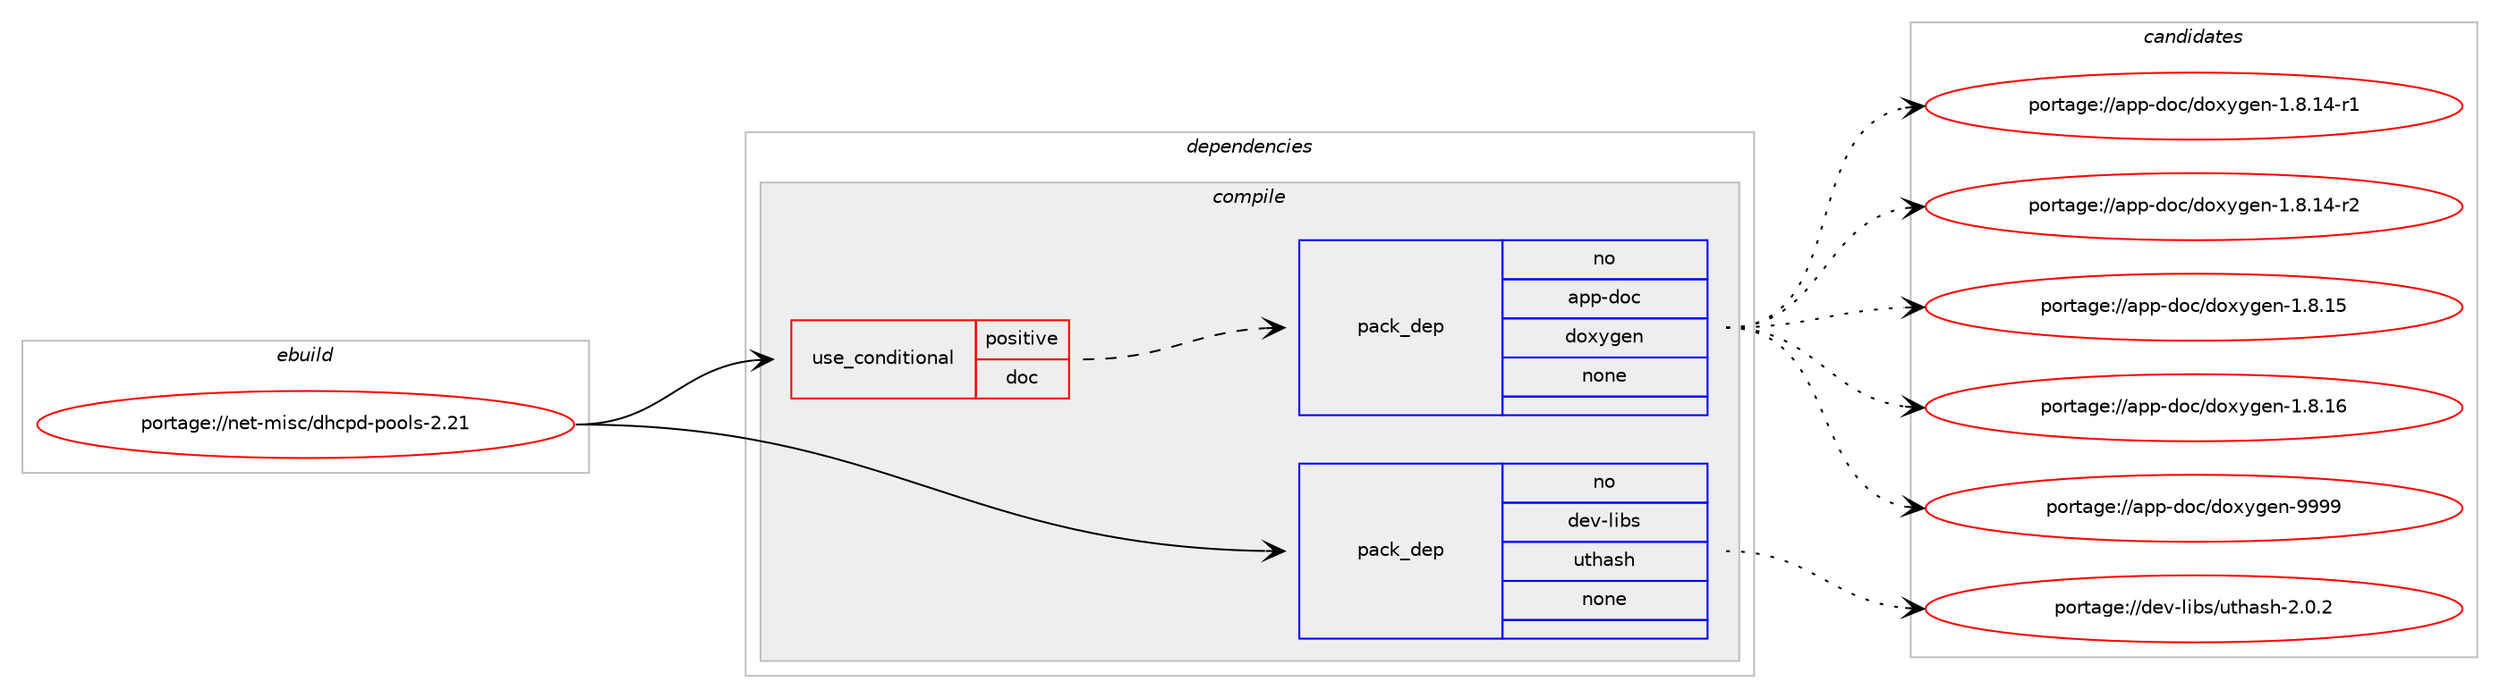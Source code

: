 digraph prolog {

# *************
# Graph options
# *************

newrank=true;
concentrate=true;
compound=true;
graph [rankdir=LR,fontname=Helvetica,fontsize=10,ranksep=1.5];#, ranksep=2.5, nodesep=0.2];
edge  [arrowhead=vee];
node  [fontname=Helvetica,fontsize=10];

# **********
# The ebuild
# **********

subgraph cluster_leftcol {
color=gray;
rank=same;
label=<<i>ebuild</i>>;
id [label="portage://net-misc/dhcpd-pools-2.21", color=red, width=4, href="../net-misc/dhcpd-pools-2.21.svg"];
}

# ****************
# The dependencies
# ****************

subgraph cluster_midcol {
color=gray;
label=<<i>dependencies</i>>;
subgraph cluster_compile {
fillcolor="#eeeeee";
style=filled;
label=<<i>compile</i>>;
subgraph cond91582 {
dependency365737 [label=<<TABLE BORDER="0" CELLBORDER="1" CELLSPACING="0" CELLPADDING="4"><TR><TD ROWSPAN="3" CELLPADDING="10">use_conditional</TD></TR><TR><TD>positive</TD></TR><TR><TD>doc</TD></TR></TABLE>>, shape=none, color=red];
subgraph pack268055 {
dependency365738 [label=<<TABLE BORDER="0" CELLBORDER="1" CELLSPACING="0" CELLPADDING="4" WIDTH="220"><TR><TD ROWSPAN="6" CELLPADDING="30">pack_dep</TD></TR><TR><TD WIDTH="110">no</TD></TR><TR><TD>app-doc</TD></TR><TR><TD>doxygen</TD></TR><TR><TD>none</TD></TR><TR><TD></TD></TR></TABLE>>, shape=none, color=blue];
}
dependency365737:e -> dependency365738:w [weight=20,style="dashed",arrowhead="vee"];
}
id:e -> dependency365737:w [weight=20,style="solid",arrowhead="vee"];
subgraph pack268056 {
dependency365739 [label=<<TABLE BORDER="0" CELLBORDER="1" CELLSPACING="0" CELLPADDING="4" WIDTH="220"><TR><TD ROWSPAN="6" CELLPADDING="30">pack_dep</TD></TR><TR><TD WIDTH="110">no</TD></TR><TR><TD>dev-libs</TD></TR><TR><TD>uthash</TD></TR><TR><TD>none</TD></TR><TR><TD></TD></TR></TABLE>>, shape=none, color=blue];
}
id:e -> dependency365739:w [weight=20,style="solid",arrowhead="vee"];
}
subgraph cluster_compileandrun {
fillcolor="#eeeeee";
style=filled;
label=<<i>compile and run</i>>;
}
subgraph cluster_run {
fillcolor="#eeeeee";
style=filled;
label=<<i>run</i>>;
}
}

# **************
# The candidates
# **************

subgraph cluster_choices {
rank=same;
color=gray;
label=<<i>candidates</i>>;

subgraph choice268055 {
color=black;
nodesep=1;
choiceportage97112112451001119947100111120121103101110454946564649524511449 [label="portage://app-doc/doxygen-1.8.14-r1", color=red, width=4,href="../app-doc/doxygen-1.8.14-r1.svg"];
choiceportage97112112451001119947100111120121103101110454946564649524511450 [label="portage://app-doc/doxygen-1.8.14-r2", color=red, width=4,href="../app-doc/doxygen-1.8.14-r2.svg"];
choiceportage9711211245100111994710011112012110310111045494656464953 [label="portage://app-doc/doxygen-1.8.15", color=red, width=4,href="../app-doc/doxygen-1.8.15.svg"];
choiceportage9711211245100111994710011112012110310111045494656464954 [label="portage://app-doc/doxygen-1.8.16", color=red, width=4,href="../app-doc/doxygen-1.8.16.svg"];
choiceportage971121124510011199471001111201211031011104557575757 [label="portage://app-doc/doxygen-9999", color=red, width=4,href="../app-doc/doxygen-9999.svg"];
dependency365738:e -> choiceportage97112112451001119947100111120121103101110454946564649524511449:w [style=dotted,weight="100"];
dependency365738:e -> choiceportage97112112451001119947100111120121103101110454946564649524511450:w [style=dotted,weight="100"];
dependency365738:e -> choiceportage9711211245100111994710011112012110310111045494656464953:w [style=dotted,weight="100"];
dependency365738:e -> choiceportage9711211245100111994710011112012110310111045494656464954:w [style=dotted,weight="100"];
dependency365738:e -> choiceportage971121124510011199471001111201211031011104557575757:w [style=dotted,weight="100"];
}
subgraph choice268056 {
color=black;
nodesep=1;
choiceportage10010111845108105981154711711610497115104455046484650 [label="portage://dev-libs/uthash-2.0.2", color=red, width=4,href="../dev-libs/uthash-2.0.2.svg"];
dependency365739:e -> choiceportage10010111845108105981154711711610497115104455046484650:w [style=dotted,weight="100"];
}
}

}
